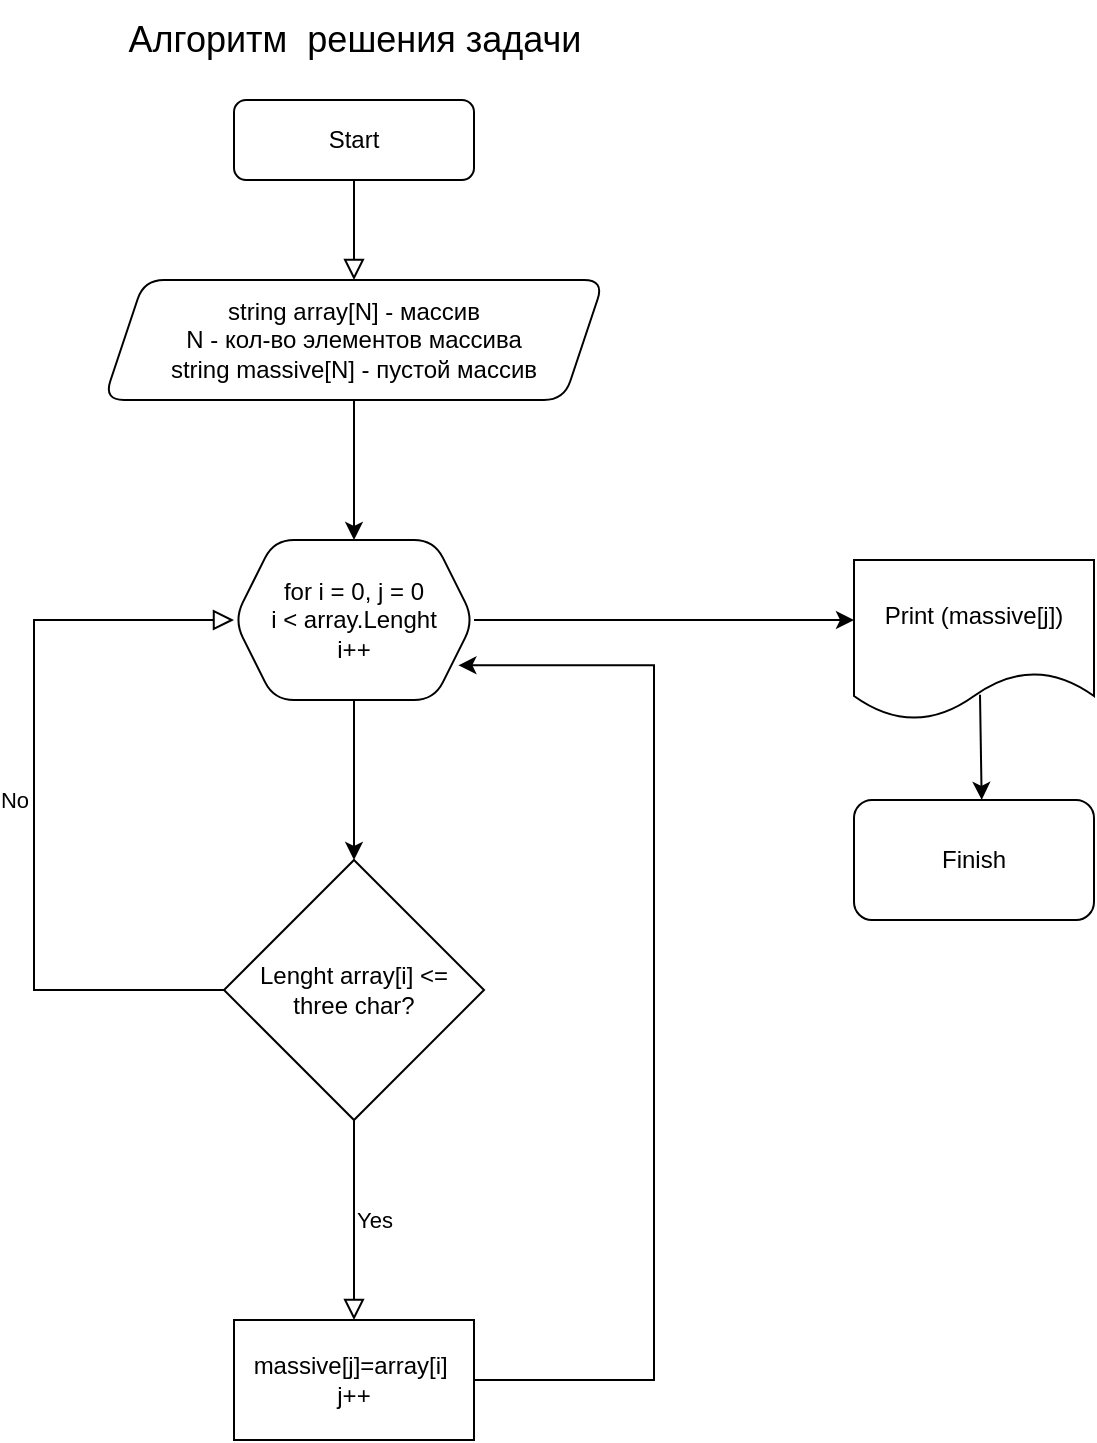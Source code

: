 <mxfile version="21.0.4" type="device"><diagram id="C5RBs43oDa-KdzZeNtuy" name="Page-1"><mxGraphModel dx="558" dy="255" grid="1" gridSize="10" guides="1" tooltips="1" connect="1" arrows="1" fold="1" page="1" pageScale="1" pageWidth="827" pageHeight="1169" math="0" shadow="0"><root><mxCell id="WIyWlLk6GJQsqaUBKTNV-0"/><mxCell id="WIyWlLk6GJQsqaUBKTNV-1" parent="WIyWlLk6GJQsqaUBKTNV-0"/><mxCell id="WIyWlLk6GJQsqaUBKTNV-2" value="" style="rounded=0;html=1;jettySize=auto;orthogonalLoop=1;fontSize=11;endArrow=block;endFill=0;endSize=8;strokeWidth=1;shadow=0;labelBackgroundColor=none;edgeStyle=orthogonalEdgeStyle;" parent="WIyWlLk6GJQsqaUBKTNV-1" source="WIyWlLk6GJQsqaUBKTNV-3" edge="1"><mxGeometry relative="1" as="geometry"><mxPoint x="394" y="170" as="targetPoint"/></mxGeometry></mxCell><mxCell id="WIyWlLk6GJQsqaUBKTNV-3" value="Start" style="rounded=1;whiteSpace=wrap;html=1;fontSize=12;glass=0;strokeWidth=1;shadow=0;" parent="WIyWlLk6GJQsqaUBKTNV-1" vertex="1"><mxGeometry x="334" y="80" width="120" height="40" as="geometry"/></mxCell><mxCell id="WIyWlLk6GJQsqaUBKTNV-5" value="No" style="edgeStyle=orthogonalEdgeStyle;rounded=0;html=1;jettySize=auto;orthogonalLoop=1;fontSize=11;endArrow=block;endFill=0;endSize=8;strokeWidth=1;shadow=0;labelBackgroundColor=none;exitX=0;exitY=0.5;exitDx=0;exitDy=0;" parent="WIyWlLk6GJQsqaUBKTNV-1" source="dFR-H2HV6f8uJRLtdyeE-6" target="dFR-H2HV6f8uJRLtdyeE-2" edge="1"><mxGeometry y="10" relative="1" as="geometry"><mxPoint as="offset"/><mxPoint x="219" y="524.71" as="sourcePoint"/><mxPoint x="269" y="340" as="targetPoint"/><Array as="points"><mxPoint x="234" y="525"/><mxPoint x="234" y="340"/></Array></mxGeometry></mxCell><mxCell id="dFR-H2HV6f8uJRLtdyeE-3" value="" style="edgeStyle=orthogonalEdgeStyle;rounded=0;orthogonalLoop=1;jettySize=auto;html=1;" parent="WIyWlLk6GJQsqaUBKTNV-1" source="dFR-H2HV6f8uJRLtdyeE-0" target="dFR-H2HV6f8uJRLtdyeE-2" edge="1"><mxGeometry relative="1" as="geometry"/></mxCell><mxCell id="dFR-H2HV6f8uJRLtdyeE-0" value="string array[N] - массив&lt;br&gt;N - кол-во элементов массива&lt;br&gt;string massive[N] - пустой массив" style="shape=parallelogram;perimeter=parallelogramPerimeter;whiteSpace=wrap;html=1;fixedSize=1;rounded=1;" parent="WIyWlLk6GJQsqaUBKTNV-1" vertex="1"><mxGeometry x="269" y="170" width="250" height="60" as="geometry"/></mxCell><mxCell id="dFR-H2HV6f8uJRLtdyeE-5" value="" style="edgeStyle=orthogonalEdgeStyle;rounded=0;orthogonalLoop=1;jettySize=auto;html=1;" parent="WIyWlLk6GJQsqaUBKTNV-1" source="dFR-H2HV6f8uJRLtdyeE-2" edge="1"><mxGeometry relative="1" as="geometry"><mxPoint x="394" y="460" as="targetPoint"/></mxGeometry></mxCell><mxCell id="dFR-H2HV6f8uJRLtdyeE-2" value="for i = 0, j = 0&lt;br&gt;i &amp;lt; array.Lenght&lt;br&gt;i++" style="shape=hexagon;perimeter=hexagonPerimeter2;whiteSpace=wrap;html=1;fixedSize=1;rounded=1;" parent="WIyWlLk6GJQsqaUBKTNV-1" vertex="1"><mxGeometry x="334" y="300" width="120" height="80" as="geometry"/></mxCell><mxCell id="dFR-H2HV6f8uJRLtdyeE-6" value="Lenght array[i] &amp;lt;= &lt;br&gt;three char?" style="rhombus;whiteSpace=wrap;html=1;" parent="WIyWlLk6GJQsqaUBKTNV-1" vertex="1"><mxGeometry x="329" y="460" width="130" height="130" as="geometry"/></mxCell><mxCell id="dFR-H2HV6f8uJRLtdyeE-7" value="Yes" style="edgeStyle=orthogonalEdgeStyle;rounded=0;html=1;jettySize=auto;orthogonalLoop=1;fontSize=11;endArrow=block;endFill=0;endSize=8;strokeWidth=1;shadow=0;labelBackgroundColor=none;" parent="WIyWlLk6GJQsqaUBKTNV-1" edge="1"><mxGeometry y="10" relative="1" as="geometry"><mxPoint as="offset"/><mxPoint x="394" y="590" as="sourcePoint"/><mxPoint x="394" y="690" as="targetPoint"/><Array as="points"><mxPoint x="394" y="670"/></Array></mxGeometry></mxCell><mxCell id="dFR-H2HV6f8uJRLtdyeE-8" value="massive[j]=array[i]&amp;nbsp;&lt;br&gt;j++" style="rounded=0;whiteSpace=wrap;html=1;" parent="WIyWlLk6GJQsqaUBKTNV-1" vertex="1"><mxGeometry x="334" y="690" width="120" height="60" as="geometry"/></mxCell><mxCell id="dFR-H2HV6f8uJRLtdyeE-9" value="" style="edgeStyle=orthogonalEdgeStyle;rounded=0;orthogonalLoop=1;jettySize=auto;html=1;exitX=1;exitY=0.5;exitDx=0;exitDy=0;entryX=0.935;entryY=0.783;entryDx=0;entryDy=0;entryPerimeter=0;" parent="WIyWlLk6GJQsqaUBKTNV-1" source="dFR-H2HV6f8uJRLtdyeE-8" target="dFR-H2HV6f8uJRLtdyeE-2" edge="1"><mxGeometry relative="1" as="geometry"><mxPoint x="404" y="390" as="sourcePoint"/><mxPoint x="404" y="470" as="targetPoint"/><Array as="points"><mxPoint x="544" y="720"/><mxPoint x="544" y="363"/></Array></mxGeometry></mxCell><mxCell id="dFR-H2HV6f8uJRLtdyeE-10" value="" style="edgeStyle=orthogonalEdgeStyle;rounded=0;orthogonalLoop=1;jettySize=auto;html=1;exitX=1;exitY=0.5;exitDx=0;exitDy=0;" parent="WIyWlLk6GJQsqaUBKTNV-1" source="dFR-H2HV6f8uJRLtdyeE-2" edge="1"><mxGeometry relative="1" as="geometry"><mxPoint x="404" y="390" as="sourcePoint"/><mxPoint x="644" y="340" as="targetPoint"/></mxGeometry></mxCell><mxCell id="dFR-H2HV6f8uJRLtdyeE-11" value="Print (massive[j])" style="shape=document;whiteSpace=wrap;html=1;boundedLbl=1;rounded=0;" parent="WIyWlLk6GJQsqaUBKTNV-1" vertex="1"><mxGeometry x="644" y="310" width="120" height="80" as="geometry"/></mxCell><mxCell id="dFR-H2HV6f8uJRLtdyeE-12" value="Finish" style="rounded=1;whiteSpace=wrap;html=1;" parent="WIyWlLk6GJQsqaUBKTNV-1" vertex="1"><mxGeometry x="644" y="430" width="120" height="60" as="geometry"/></mxCell><mxCell id="dFR-H2HV6f8uJRLtdyeE-13" value="" style="endArrow=classic;html=1;rounded=0;exitX=0.525;exitY=0.842;exitDx=0;exitDy=0;exitPerimeter=0;entryX=0.532;entryY=-0.001;entryDx=0;entryDy=0;entryPerimeter=0;" parent="WIyWlLk6GJQsqaUBKTNV-1" source="dFR-H2HV6f8uJRLtdyeE-11" target="dFR-H2HV6f8uJRLtdyeE-12" edge="1"><mxGeometry width="50" height="50" relative="1" as="geometry"><mxPoint x="541.5" y="505" as="sourcePoint"/><mxPoint x="591.5" y="455" as="targetPoint"/></mxGeometry></mxCell><mxCell id="dFR-H2HV6f8uJRLtdyeE-14" value="&lt;font style=&quot;font-size: 18px;&quot;&gt;Алгоритм&amp;nbsp; решения задачи&lt;/font&gt;" style="text;html=1;align=center;verticalAlign=middle;resizable=0;points=[];autosize=1;strokeColor=none;fillColor=none;" parent="WIyWlLk6GJQsqaUBKTNV-1" vertex="1"><mxGeometry x="269" y="30" width="250" height="40" as="geometry"/></mxCell></root></mxGraphModel></diagram></mxfile>